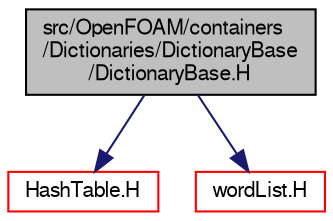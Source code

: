 digraph "src/OpenFOAM/containers/Dictionaries/DictionaryBase/DictionaryBase.H"
{
  bgcolor="transparent";
  edge [fontname="FreeSans",fontsize="10",labelfontname="FreeSans",labelfontsize="10"];
  node [fontname="FreeSans",fontsize="10",shape=record];
  Node0 [label="src/OpenFOAM/containers\l/Dictionaries/DictionaryBase\l/DictionaryBase.H",height=0.2,width=0.4,color="black", fillcolor="grey75", style="filled", fontcolor="black"];
  Node0 -> Node1 [color="midnightblue",fontsize="10",style="solid",fontname="FreeSans"];
  Node1 [label="HashTable.H",height=0.2,width=0.4,color="red",URL="$a08477.html"];
  Node0 -> Node46 [color="midnightblue",fontsize="10",style="solid",fontname="FreeSans"];
  Node46 [label="wordList.H",height=0.2,width=0.4,color="red",URL="$a12623.html"];
}

